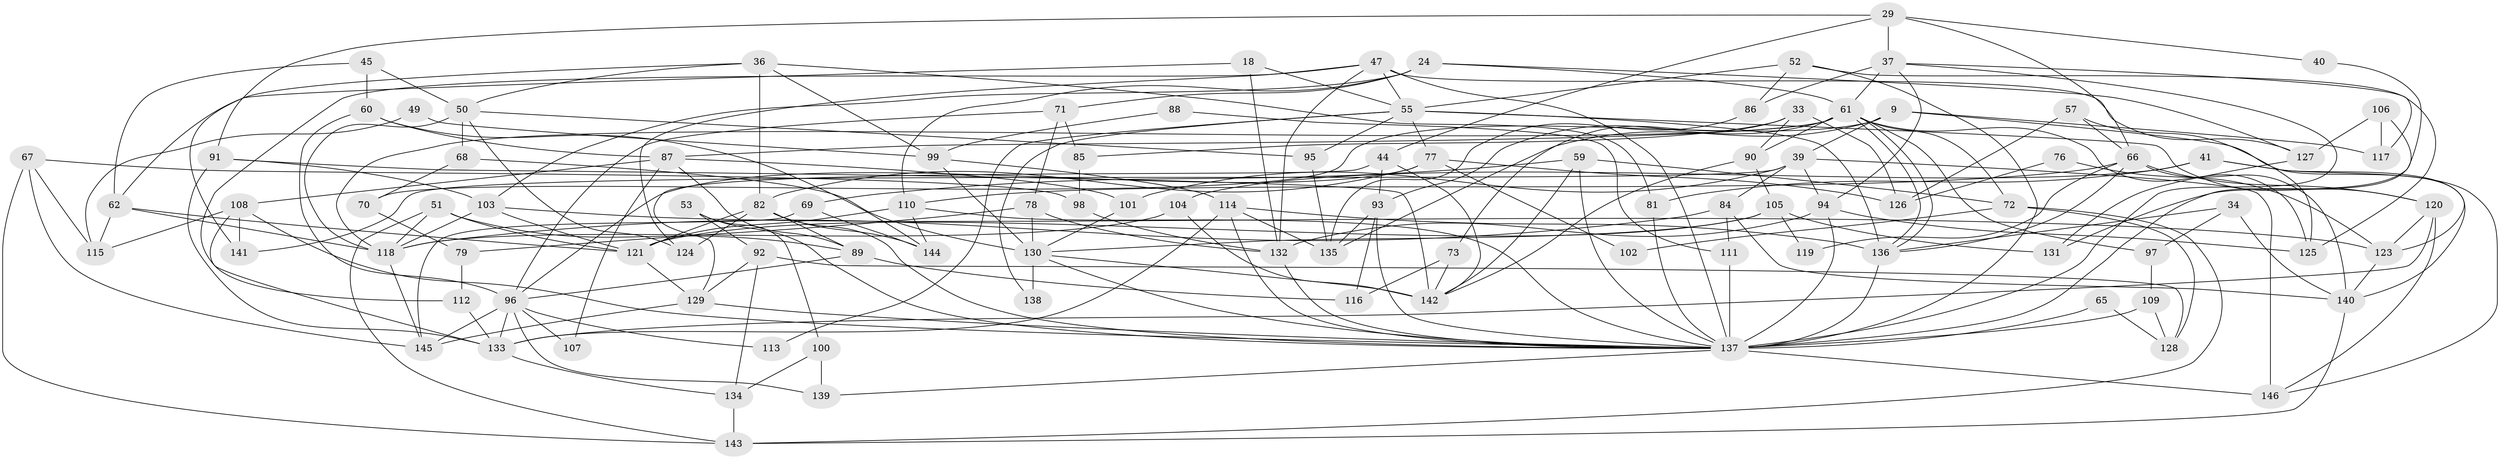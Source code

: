 // original degree distribution, {4: 0.3150684931506849, 3: 0.3013698630136986, 2: 0.0958904109589041, 5: 0.1643835616438356, 6: 0.0684931506849315, 7: 0.03424657534246575, 8: 0.0136986301369863, 9: 0.00684931506849315}
// Generated by graph-tools (version 1.1) at 2025/55/03/04/25 21:55:26]
// undirected, 102 vertices, 228 edges
graph export_dot {
graph [start="1"]
  node [color=gray90,style=filled];
  9;
  18;
  24 [super="+14"];
  29;
  33;
  34;
  36;
  37 [super="+32"];
  39 [super="+2"];
  40;
  41;
  44;
  45;
  47 [super="+42"];
  49;
  50 [super="+25"];
  51;
  52;
  53;
  55 [super="+20"];
  57;
  59;
  60;
  61 [super="+27+46"];
  62;
  65;
  66 [super="+23"];
  67;
  68;
  69;
  70;
  71;
  72 [super="+6"];
  73;
  76;
  77;
  78 [super="+5"];
  79 [super="+21"];
  81;
  82;
  84;
  85;
  86;
  87;
  88;
  89;
  90;
  91;
  92;
  93;
  94;
  95;
  96 [super="+38"];
  97;
  98;
  99;
  100;
  101;
  102;
  103;
  104;
  105 [super="+4"];
  106;
  107;
  108;
  109;
  110 [super="+17"];
  111;
  112;
  113;
  114 [super="+43"];
  115;
  116;
  117;
  118;
  119;
  120;
  121 [super="+10"];
  123 [super="+1"];
  124;
  125;
  126;
  127;
  128;
  129;
  130 [super="+80"];
  131;
  132 [super="+74"];
  133;
  134;
  135;
  136 [super="+58"];
  137 [super="+22+56+64+122"];
  138;
  139;
  140 [super="+35"];
  141 [super="+19"];
  142 [super="+83+75"];
  143 [super="+8"];
  144;
  145;
  146 [super="+26"];
  9 -- 135;
  9 -- 39;
  9 -- 70;
  9 -- 117;
  9 -- 123;
  18 -- 55;
  18 -- 132;
  18 -- 62;
  24 -- 110;
  24 -- 127;
  24 -- 71;
  24 -- 103;
  24 -- 61;
  29 -- 91;
  29 -- 66;
  29 -- 40;
  29 -- 44;
  29 -- 37;
  33 -- 126;
  33 -- 90;
  33 -- 73;
  33 -- 85;
  34 -- 136;
  34 -- 97;
  34 -- 140;
  36 -- 82;
  36 -- 81;
  36 -- 99;
  36 -- 141;
  36 -- 50;
  37 -- 94;
  37 -- 86;
  37 -- 61 [weight=2];
  37 -- 117;
  37 -- 137;
  39 -- 94;
  39 -- 84;
  39 -- 141;
  39 -- 146 [weight=2];
  39 -- 101;
  40 -- 131;
  41 -- 104;
  41 -- 81;
  41 -- 140;
  41 -- 146;
  44 -- 129;
  44 -- 93;
  44 -- 142;
  45 -- 60;
  45 -- 62;
  45 -- 50;
  47 -- 112;
  47 -- 127;
  47 -- 132;
  47 -- 137 [weight=2];
  47 -- 124;
  47 -- 55;
  49 -- 99;
  49 -- 115;
  50 -- 118;
  50 -- 68;
  50 -- 124;
  50 -- 95;
  51 -- 89;
  51 -- 118;
  51 -- 121;
  51 -- 143;
  52 -- 86;
  52 -- 125;
  52 -- 55;
  52 -- 137;
  53 -- 100;
  53 -- 92;
  53 -- 137;
  55 -- 136 [weight=2];
  55 -- 120;
  55 -- 77;
  55 -- 113;
  55 -- 138;
  55 -- 95;
  57 -- 125;
  57 -- 126;
  57 -- 66;
  59 -- 142;
  59 -- 69;
  59 -- 72;
  59 -- 137;
  60 -- 87;
  60 -- 144;
  60 -- 96;
  61 -- 136 [weight=2];
  61 -- 136;
  61 -- 97;
  61 -- 118;
  61 -- 125;
  61 -- 87;
  61 -- 93;
  61 -- 72;
  61 -- 90;
  62 -- 115;
  62 -- 118;
  62 -- 121;
  65 -- 128;
  65 -- 137 [weight=2];
  66 -- 119;
  66 -- 136;
  66 -- 140 [weight=2];
  66 -- 120;
  66 -- 110;
  67 -- 145;
  67 -- 115;
  67 -- 98;
  67 -- 143;
  68 -- 70;
  68 -- 130;
  69 -- 145;
  69 -- 144;
  70 -- 79;
  71 -- 85;
  71 -- 78;
  71 -- 96;
  72 -- 143;
  72 -- 128;
  72 -- 102;
  73 -- 116;
  73 -- 142;
  76 -- 123;
  76 -- 126;
  77 -- 82;
  77 -- 102;
  77 -- 126;
  77 -- 96;
  78 -- 130 [weight=2];
  78 -- 132;
  78 -- 79;
  79 -- 112;
  81 -- 137;
  82 -- 144;
  82 -- 89;
  82 -- 121;
  82 -- 124;
  82 -- 137;
  84 -- 118;
  84 -- 111;
  84 -- 140;
  85 -- 98;
  86 -- 135;
  87 -- 89;
  87 -- 101;
  87 -- 107;
  87 -- 108;
  88 -- 99;
  88 -- 111;
  89 -- 116;
  89 -- 96;
  90 -- 142;
  90 -- 105;
  91 -- 142;
  91 -- 103;
  91 -- 133;
  92 -- 129;
  92 -- 128;
  92 -- 134;
  93 -- 135;
  93 -- 116;
  93 -- 137;
  94 -- 125;
  94 -- 132 [weight=2];
  94 -- 137;
  95 -- 135;
  96 -- 133;
  96 -- 139;
  96 -- 113;
  96 -- 145;
  96 -- 107;
  97 -- 109;
  98 -- 132;
  99 -- 130 [weight=2];
  99 -- 114;
  100 -- 139;
  100 -- 134;
  101 -- 130;
  103 -- 121;
  103 -- 118;
  103 -- 123;
  104 -- 142;
  104 -- 118;
  105 -- 131;
  105 -- 121;
  105 -- 119;
  105 -- 130;
  106 -- 117;
  106 -- 127;
  106 -- 137 [weight=2];
  108 -- 133;
  108 -- 115;
  108 -- 141;
  108 -- 137;
  109 -- 128;
  109 -- 137;
  110 -- 144;
  110 -- 121 [weight=2];
  110 -- 137;
  111 -- 137;
  112 -- 133;
  114 -- 133;
  114 -- 136 [weight=2];
  114 -- 135;
  114 -- 137;
  118 -- 145;
  120 -- 146;
  120 -- 133;
  120 -- 123;
  121 -- 129;
  123 -- 140;
  127 -- 131;
  129 -- 145;
  129 -- 137;
  130 -- 138 [weight=2];
  130 -- 142 [weight=3];
  130 -- 137;
  132 -- 137;
  133 -- 134;
  134 -- 143;
  136 -- 137 [weight=2];
  137 -- 146 [weight=4];
  137 -- 139;
  140 -- 143;
}
